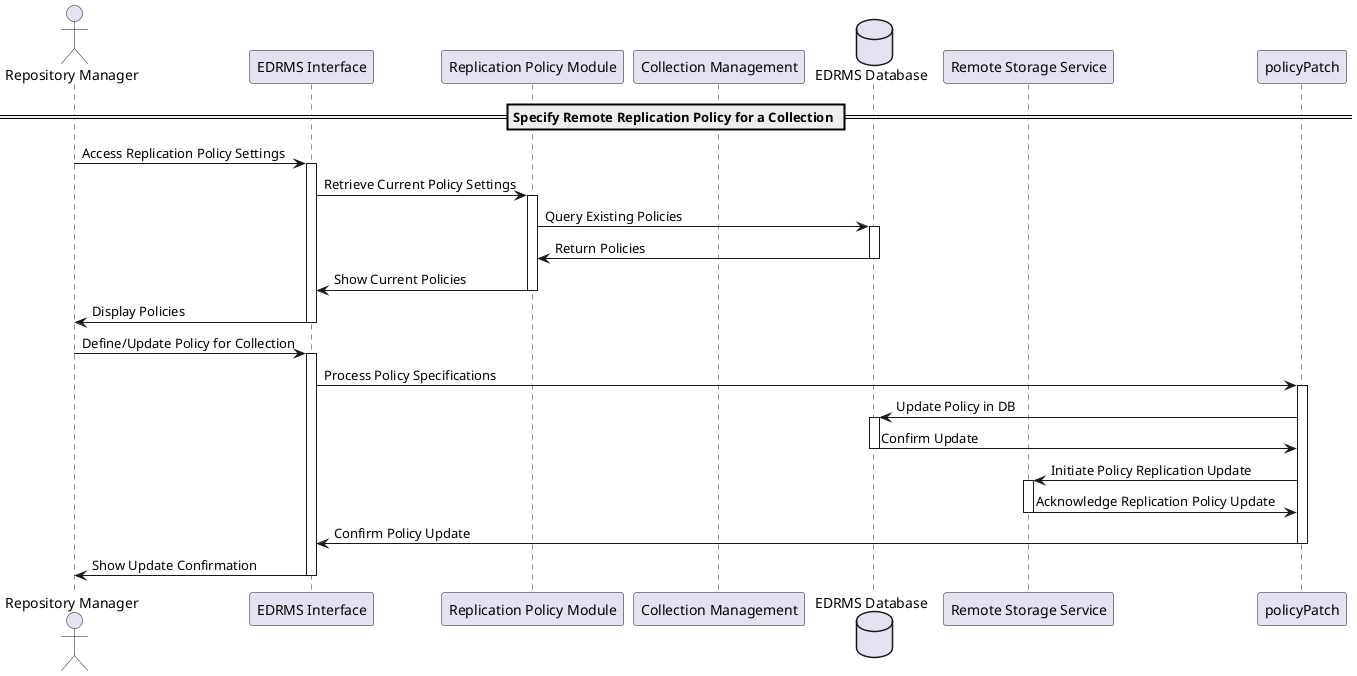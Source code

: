 @startuml
actor "Repository Manager" as manager
participant "EDRMS Interface" as interface
participant "Replication Policy Module" as policyModule
participant "Collection Management" as collectionMgmt
database "EDRMS Database" as database
participant "Remote Storage Service" as remoteStorage

== Specify Remote Replication Policy for a Collection ==

manager -> interface : Access Replication Policy Settings
activate interface

interface -> policyModule : Retrieve Current Policy Settings
activate policyModule

policyModule -> database : Query Existing Policies
activate database

database -> policyModule : Return Policies
deactivate database

policyModule -> interface : Show Current Policies
deactivate policyModule

interface -> manager : Display Policies
deactivate interface

manager -> interface : Define/Update Policy for Collection
activate interface

interface -> policyPatch : Process Policy Specifications
activate policyPatch

policyPatch -> database : Update Policy in DB
activate database

database -> policyPatch : Confirm Update
deactivate database

policyPatch -> remoteStorage : Initiate Policy Replication Update
activate remoteStorage

remoteStorage -> policyPatch : Acknowledge Replication Policy Update
deactivate remoteStorage

policyPatch -> interface : Confirm Policy Update
deactivate policyPatch

interface -> manager : Show Update Confirmation
deactivate interface

@enduml
